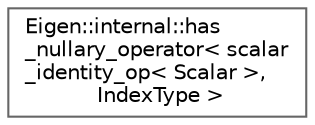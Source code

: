 digraph "Graphical Class Hierarchy"
{
 // LATEX_PDF_SIZE
  bgcolor="transparent";
  edge [fontname=Helvetica,fontsize=10,labelfontname=Helvetica,labelfontsize=10];
  node [fontname=Helvetica,fontsize=10,shape=box,height=0.2,width=0.4];
  rankdir="LR";
  Node0 [id="Node000000",label="Eigen::internal::has\l_nullary_operator\< scalar\l_identity_op\< Scalar \>,\l IndexType \>",height=0.2,width=0.4,color="grey40", fillcolor="white", style="filled",URL="$structEigen_1_1internal_1_1has__nullary__operator_3_01scalar__identity__op_3_01Scalar_01_4_00_01IndexType_01_4.html",tooltip=" "];
}
